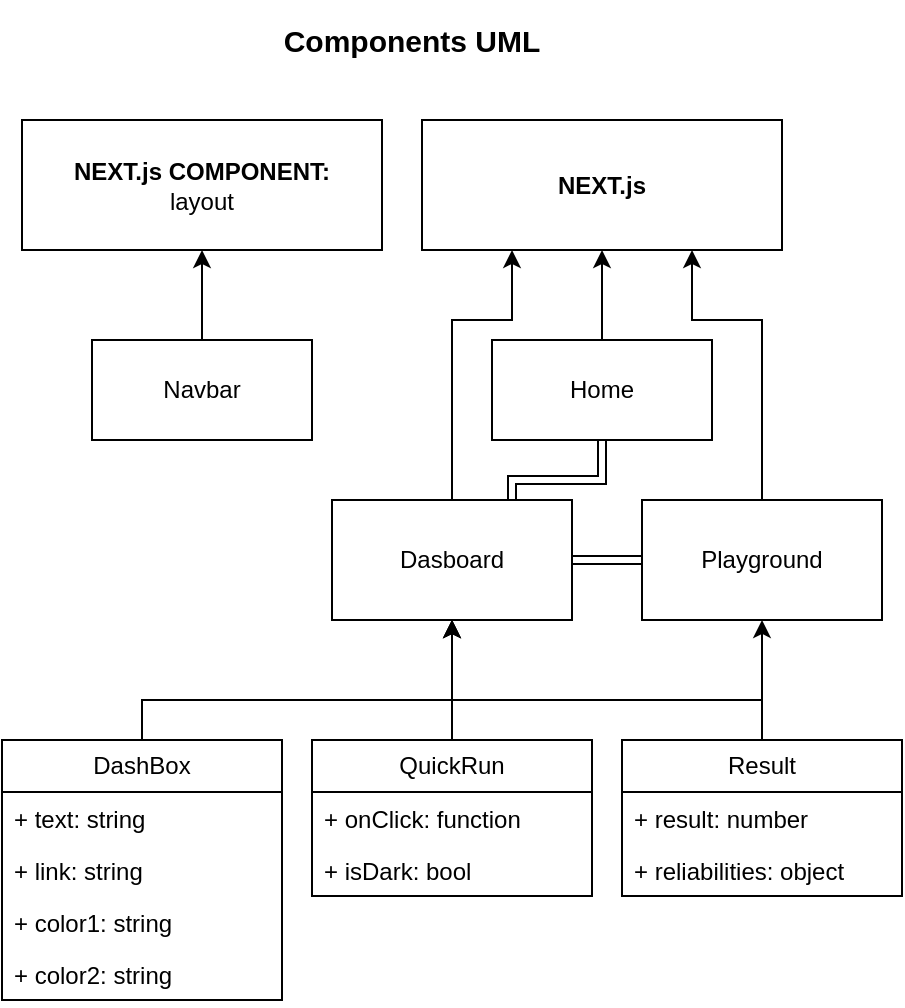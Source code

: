 <mxfile version="21.2.2" type="device">
  <diagram name="Page-1" id="Bmhc_8wffsxF19qoAmWM">
    <mxGraphModel dx="1247" dy="677" grid="1" gridSize="10" guides="1" tooltips="1" connect="1" arrows="1" fold="1" page="1" pageScale="1" pageWidth="850" pageHeight="1100" math="0" shadow="0">
      <root>
        <mxCell id="0" />
        <mxCell id="1" parent="0" />
        <mxCell id="f6OdeNXOp-k4hMEVw0t0-6" style="edgeStyle=orthogonalEdgeStyle;rounded=0;orthogonalLoop=1;jettySize=auto;html=1;entryX=0.5;entryY=1;entryDx=0;entryDy=0;" edge="1" parent="1" source="f6OdeNXOp-k4hMEVw0t0-1" target="f6OdeNXOp-k4hMEVw0t0-4">
          <mxGeometry relative="1" as="geometry" />
        </mxCell>
        <mxCell id="f6OdeNXOp-k4hMEVw0t0-30" style="edgeStyle=orthogonalEdgeStyle;rounded=0;orthogonalLoop=1;jettySize=auto;html=1;entryX=0.75;entryY=0;entryDx=0;entryDy=0;shape=link;" edge="1" parent="1" source="f6OdeNXOp-k4hMEVw0t0-1" target="f6OdeNXOp-k4hMEVw0t0-9">
          <mxGeometry relative="1" as="geometry" />
        </mxCell>
        <mxCell id="f6OdeNXOp-k4hMEVw0t0-1" value="Home" style="html=1;whiteSpace=wrap;" vertex="1" parent="1">
          <mxGeometry x="445" y="190" width="110" height="50" as="geometry" />
        </mxCell>
        <mxCell id="f6OdeNXOp-k4hMEVw0t0-2" value="Components UML" style="text;html=1;strokeColor=none;fillColor=none;align=center;verticalAlign=middle;whiteSpace=wrap;rounded=0;fontSize=15;fontStyle=1" vertex="1" parent="1">
          <mxGeometry x="310" y="20" width="190" height="40" as="geometry" />
        </mxCell>
        <mxCell id="f6OdeNXOp-k4hMEVw0t0-3" value="&lt;b&gt;NEXT.js COMPONENT:&lt;br&gt;&lt;/b&gt;layout" style="rounded=0;whiteSpace=wrap;html=1;" vertex="1" parent="1">
          <mxGeometry x="210" y="80" width="180" height="65" as="geometry" />
        </mxCell>
        <mxCell id="f6OdeNXOp-k4hMEVw0t0-4" value="&lt;b&gt;NEXT.js&lt;/b&gt;" style="rounded=0;whiteSpace=wrap;html=1;" vertex="1" parent="1">
          <mxGeometry x="410" y="80" width="180" height="65" as="geometry" />
        </mxCell>
        <mxCell id="f6OdeNXOp-k4hMEVw0t0-8" style="edgeStyle=orthogonalEdgeStyle;rounded=0;orthogonalLoop=1;jettySize=auto;html=1;entryX=0.5;entryY=1;entryDx=0;entryDy=0;" edge="1" parent="1" source="f6OdeNXOp-k4hMEVw0t0-7" target="f6OdeNXOp-k4hMEVw0t0-3">
          <mxGeometry relative="1" as="geometry" />
        </mxCell>
        <mxCell id="f6OdeNXOp-k4hMEVw0t0-7" value="Navbar" style="html=1;whiteSpace=wrap;" vertex="1" parent="1">
          <mxGeometry x="245" y="190" width="110" height="50" as="geometry" />
        </mxCell>
        <mxCell id="f6OdeNXOp-k4hMEVw0t0-10" style="edgeStyle=orthogonalEdgeStyle;rounded=0;orthogonalLoop=1;jettySize=auto;html=1;entryX=0.25;entryY=1;entryDx=0;entryDy=0;" edge="1" parent="1" source="f6OdeNXOp-k4hMEVw0t0-9" target="f6OdeNXOp-k4hMEVw0t0-4">
          <mxGeometry relative="1" as="geometry">
            <Array as="points">
              <mxPoint x="425" y="180" />
              <mxPoint x="455" y="180" />
            </Array>
          </mxGeometry>
        </mxCell>
        <mxCell id="f6OdeNXOp-k4hMEVw0t0-31" style="edgeStyle=orthogonalEdgeStyle;rounded=0;orthogonalLoop=1;jettySize=auto;html=1;entryX=0;entryY=0.5;entryDx=0;entryDy=0;shape=link;" edge="1" parent="1" source="f6OdeNXOp-k4hMEVw0t0-9" target="f6OdeNXOp-k4hMEVw0t0-29">
          <mxGeometry relative="1" as="geometry" />
        </mxCell>
        <mxCell id="f6OdeNXOp-k4hMEVw0t0-9" value="Dasboard" style="rounded=0;whiteSpace=wrap;html=1;" vertex="1" parent="1">
          <mxGeometry x="365" y="270" width="120" height="60" as="geometry" />
        </mxCell>
        <mxCell id="f6OdeNXOp-k4hMEVw0t0-15" style="edgeStyle=orthogonalEdgeStyle;rounded=0;orthogonalLoop=1;jettySize=auto;html=1;entryX=0.5;entryY=1;entryDx=0;entryDy=0;" edge="1" parent="1" source="f6OdeNXOp-k4hMEVw0t0-11" target="f6OdeNXOp-k4hMEVw0t0-9">
          <mxGeometry relative="1" as="geometry">
            <Array as="points">
              <mxPoint x="270" y="370" />
              <mxPoint x="425" y="370" />
            </Array>
          </mxGeometry>
        </mxCell>
        <mxCell id="f6OdeNXOp-k4hMEVw0t0-11" value="DashBox" style="swimlane;fontStyle=0;childLayout=stackLayout;horizontal=1;startSize=26;fillColor=none;horizontalStack=0;resizeParent=1;resizeParentMax=0;resizeLast=0;collapsible=1;marginBottom=0;whiteSpace=wrap;html=1;" vertex="1" parent="1">
          <mxGeometry x="200" y="390" width="140" height="130" as="geometry" />
        </mxCell>
        <mxCell id="f6OdeNXOp-k4hMEVw0t0-12" value="+&amp;nbsp;text&lt;span style=&quot;background-color: initial;&quot;&gt;: string&lt;/span&gt;" style="text;strokeColor=none;fillColor=none;align=left;verticalAlign=top;spacingLeft=4;spacingRight=4;overflow=hidden;rotatable=0;points=[[0,0.5],[1,0.5]];portConstraint=eastwest;whiteSpace=wrap;html=1;" vertex="1" parent="f6OdeNXOp-k4hMEVw0t0-11">
          <mxGeometry y="26" width="140" height="26" as="geometry" />
        </mxCell>
        <mxCell id="f6OdeNXOp-k4hMEVw0t0-13" value="+&amp;nbsp;link&lt;span style=&quot;background-color: initial;&quot;&gt;: string&lt;/span&gt;" style="text;strokeColor=none;fillColor=none;align=left;verticalAlign=top;spacingLeft=4;spacingRight=4;overflow=hidden;rotatable=0;points=[[0,0.5],[1,0.5]];portConstraint=eastwest;whiteSpace=wrap;html=1;" vertex="1" parent="f6OdeNXOp-k4hMEVw0t0-11">
          <mxGeometry y="52" width="140" height="26" as="geometry" />
        </mxCell>
        <mxCell id="f6OdeNXOp-k4hMEVw0t0-14" value="+&amp;nbsp;color1&lt;span style=&quot;background-color: initial;&quot;&gt;: string&lt;/span&gt;" style="text;strokeColor=none;fillColor=none;align=left;verticalAlign=top;spacingLeft=4;spacingRight=4;overflow=hidden;rotatable=0;points=[[0,0.5],[1,0.5]];portConstraint=eastwest;whiteSpace=wrap;html=1;" vertex="1" parent="f6OdeNXOp-k4hMEVw0t0-11">
          <mxGeometry y="78" width="140" height="26" as="geometry" />
        </mxCell>
        <mxCell id="f6OdeNXOp-k4hMEVw0t0-16" value="+&amp;nbsp;color2&lt;span style=&quot;background-color: initial;&quot;&gt;: string&lt;/span&gt;" style="text;strokeColor=none;fillColor=none;align=left;verticalAlign=top;spacingLeft=4;spacingRight=4;overflow=hidden;rotatable=0;points=[[0,0.5],[1,0.5]];portConstraint=eastwest;whiteSpace=wrap;html=1;" vertex="1" parent="f6OdeNXOp-k4hMEVw0t0-11">
          <mxGeometry y="104" width="140" height="26" as="geometry" />
        </mxCell>
        <mxCell id="f6OdeNXOp-k4hMEVw0t0-22" style="edgeStyle=orthogonalEdgeStyle;rounded=0;orthogonalLoop=1;jettySize=auto;html=1;entryX=0.5;entryY=1;entryDx=0;entryDy=0;" edge="1" parent="1" source="f6OdeNXOp-k4hMEVw0t0-17" target="f6OdeNXOp-k4hMEVw0t0-9">
          <mxGeometry relative="1" as="geometry" />
        </mxCell>
        <mxCell id="f6OdeNXOp-k4hMEVw0t0-17" value="QuickRun" style="swimlane;fontStyle=0;childLayout=stackLayout;horizontal=1;startSize=26;fillColor=none;horizontalStack=0;resizeParent=1;resizeParentMax=0;resizeLast=0;collapsible=1;marginBottom=0;whiteSpace=wrap;html=1;" vertex="1" parent="1">
          <mxGeometry x="355" y="390" width="140" height="78" as="geometry" />
        </mxCell>
        <mxCell id="f6OdeNXOp-k4hMEVw0t0-18" value="+&amp;nbsp;onClick&lt;span style=&quot;background-color: initial;&quot;&gt;: function&lt;/span&gt;" style="text;strokeColor=none;fillColor=none;align=left;verticalAlign=top;spacingLeft=4;spacingRight=4;overflow=hidden;rotatable=0;points=[[0,0.5],[1,0.5]];portConstraint=eastwest;whiteSpace=wrap;html=1;" vertex="1" parent="f6OdeNXOp-k4hMEVw0t0-17">
          <mxGeometry y="26" width="140" height="26" as="geometry" />
        </mxCell>
        <mxCell id="f6OdeNXOp-k4hMEVw0t0-23" value="+&amp;nbsp;isDark&lt;span style=&quot;background-color: initial;&quot;&gt;: bool&lt;/span&gt;" style="text;strokeColor=none;fillColor=none;align=left;verticalAlign=top;spacingLeft=4;spacingRight=4;overflow=hidden;rotatable=0;points=[[0,0.5],[1,0.5]];portConstraint=eastwest;whiteSpace=wrap;html=1;" vertex="1" parent="f6OdeNXOp-k4hMEVw0t0-17">
          <mxGeometry y="52" width="140" height="26" as="geometry" />
        </mxCell>
        <mxCell id="f6OdeNXOp-k4hMEVw0t0-28" style="edgeStyle=orthogonalEdgeStyle;rounded=0;orthogonalLoop=1;jettySize=auto;html=1;entryX=0.5;entryY=1;entryDx=0;entryDy=0;" edge="1" parent="1" source="f6OdeNXOp-k4hMEVw0t0-25" target="f6OdeNXOp-k4hMEVw0t0-9">
          <mxGeometry relative="1" as="geometry">
            <Array as="points">
              <mxPoint x="580" y="370" />
              <mxPoint x="425" y="370" />
            </Array>
          </mxGeometry>
        </mxCell>
        <mxCell id="f6OdeNXOp-k4hMEVw0t0-33" style="edgeStyle=orthogonalEdgeStyle;rounded=0;orthogonalLoop=1;jettySize=auto;html=1;entryX=0.5;entryY=1;entryDx=0;entryDy=0;" edge="1" parent="1" source="f6OdeNXOp-k4hMEVw0t0-25" target="f6OdeNXOp-k4hMEVw0t0-29">
          <mxGeometry relative="1" as="geometry" />
        </mxCell>
        <mxCell id="f6OdeNXOp-k4hMEVw0t0-25" value="Result" style="swimlane;fontStyle=0;childLayout=stackLayout;horizontal=1;startSize=26;fillColor=none;horizontalStack=0;resizeParent=1;resizeParentMax=0;resizeLast=0;collapsible=1;marginBottom=0;whiteSpace=wrap;html=1;" vertex="1" parent="1">
          <mxGeometry x="510" y="390" width="140" height="78" as="geometry" />
        </mxCell>
        <mxCell id="f6OdeNXOp-k4hMEVw0t0-26" value="+ result&lt;span style=&quot;background-color: initial;&quot;&gt;: number&lt;/span&gt;" style="text;strokeColor=none;fillColor=none;align=left;verticalAlign=top;spacingLeft=4;spacingRight=4;overflow=hidden;rotatable=0;points=[[0,0.5],[1,0.5]];portConstraint=eastwest;whiteSpace=wrap;html=1;" vertex="1" parent="f6OdeNXOp-k4hMEVw0t0-25">
          <mxGeometry y="26" width="140" height="26" as="geometry" />
        </mxCell>
        <mxCell id="f6OdeNXOp-k4hMEVw0t0-27" value="+&amp;nbsp;reliabilities&lt;span style=&quot;background-color: initial;&quot;&gt;: object&lt;/span&gt;" style="text;strokeColor=none;fillColor=none;align=left;verticalAlign=top;spacingLeft=4;spacingRight=4;overflow=hidden;rotatable=0;points=[[0,0.5],[1,0.5]];portConstraint=eastwest;whiteSpace=wrap;html=1;" vertex="1" parent="f6OdeNXOp-k4hMEVw0t0-25">
          <mxGeometry y="52" width="140" height="26" as="geometry" />
        </mxCell>
        <mxCell id="f6OdeNXOp-k4hMEVw0t0-32" style="edgeStyle=orthogonalEdgeStyle;rounded=0;orthogonalLoop=1;jettySize=auto;html=1;entryX=0.75;entryY=1;entryDx=0;entryDy=0;" edge="1" parent="1" source="f6OdeNXOp-k4hMEVw0t0-29" target="f6OdeNXOp-k4hMEVw0t0-4">
          <mxGeometry relative="1" as="geometry">
            <Array as="points">
              <mxPoint x="580" y="180" />
              <mxPoint x="545" y="180" />
            </Array>
          </mxGeometry>
        </mxCell>
        <mxCell id="f6OdeNXOp-k4hMEVw0t0-29" value="Playground" style="rounded=0;whiteSpace=wrap;html=1;" vertex="1" parent="1">
          <mxGeometry x="520" y="270" width="120" height="60" as="geometry" />
        </mxCell>
      </root>
    </mxGraphModel>
  </diagram>
</mxfile>
